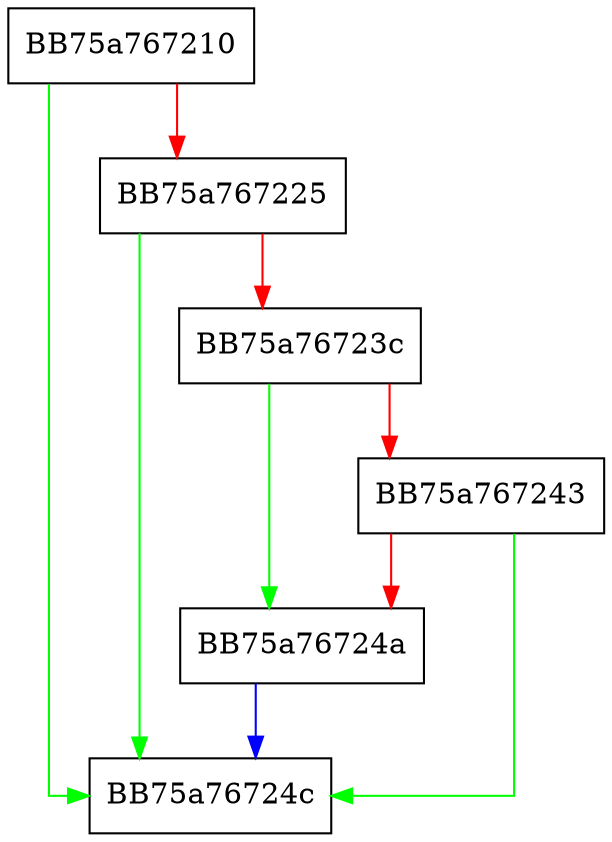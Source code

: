 digraph startsWithPipes {
  node [shape="box"];
  graph [splines=ortho];
  BB75a767210 -> BB75a76724c [color="green"];
  BB75a767210 -> BB75a767225 [color="red"];
  BB75a767225 -> BB75a76724c [color="green"];
  BB75a767225 -> BB75a76723c [color="red"];
  BB75a76723c -> BB75a76724a [color="green"];
  BB75a76723c -> BB75a767243 [color="red"];
  BB75a767243 -> BB75a76724c [color="green"];
  BB75a767243 -> BB75a76724a [color="red"];
  BB75a76724a -> BB75a76724c [color="blue"];
}